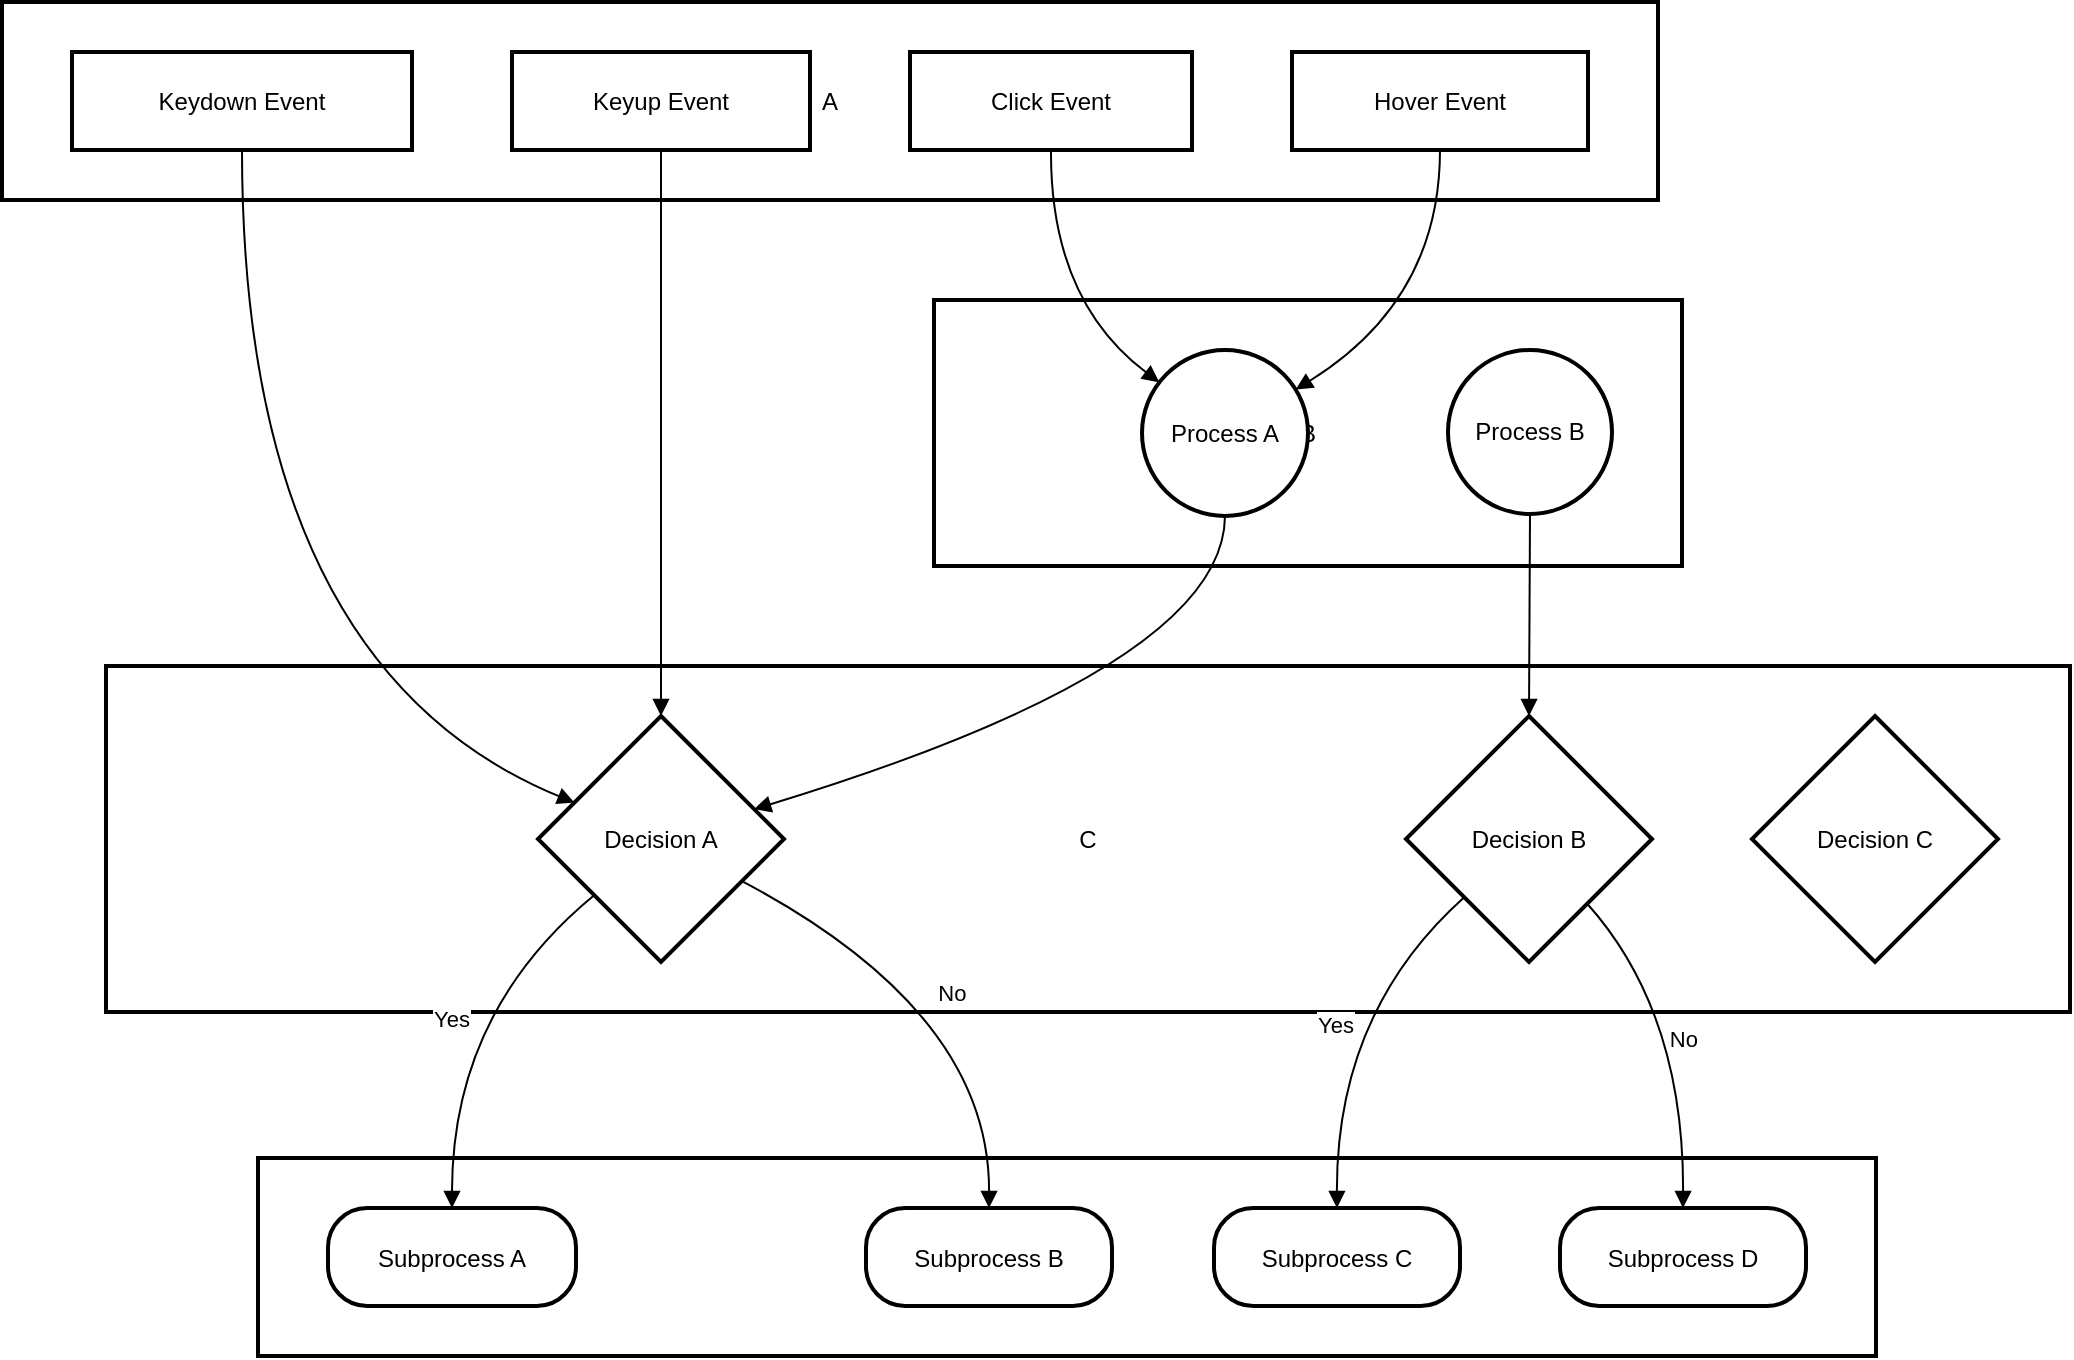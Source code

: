 <mxfile version="24.8.4">
  <diagram name="Page-1" id="VrWitKGFvzbkIhBqo7Fc">
    <mxGraphModel>
      <root>
        <mxCell id="0" />
        <mxCell id="1" parent="0" />
        <mxCell id="2" value="D" style="whiteSpace=wrap;strokeWidth=2;" vertex="1" parent="1">
          <mxGeometry x="136" y="586" width="809" height="99" as="geometry" />
        </mxCell>
        <mxCell id="3" value="C" style="whiteSpace=wrap;strokeWidth=2;" vertex="1" parent="1">
          <mxGeometry x="60" y="340" width="982" height="173" as="geometry" />
        </mxCell>
        <mxCell id="4" value="B" style="whiteSpace=wrap;strokeWidth=2;" vertex="1" parent="1">
          <mxGeometry x="474" y="157" width="374" height="133" as="geometry" />
        </mxCell>
        <mxCell id="5" value="A" style="whiteSpace=wrap;strokeWidth=2;" vertex="1" parent="1">
          <mxGeometry x="8" y="8" width="828" height="99" as="geometry" />
        </mxCell>
        <mxCell id="6" value="Click Event" style="whiteSpace=wrap;strokeWidth=2;" vertex="1" parent="1">
          <mxGeometry x="462" y="33" width="141" height="49" as="geometry" />
        </mxCell>
        <mxCell id="7" value="Hover Event" style="whiteSpace=wrap;strokeWidth=2;" vertex="1" parent="1">
          <mxGeometry x="653" y="33" width="148" height="49" as="geometry" />
        </mxCell>
        <mxCell id="8" value="Keydown Event" style="whiteSpace=wrap;strokeWidth=2;" vertex="1" parent="1">
          <mxGeometry x="43" y="33" width="170" height="49" as="geometry" />
        </mxCell>
        <mxCell id="9" value="Keyup Event" style="whiteSpace=wrap;strokeWidth=2;" vertex="1" parent="1">
          <mxGeometry x="263" y="33" width="149" height="49" as="geometry" />
        </mxCell>
        <mxCell id="10" value="Process A" style="ellipse;aspect=fixed;strokeWidth=2;whiteSpace=wrap;" vertex="1" parent="1">
          <mxGeometry x="578" y="182" width="83" height="83" as="geometry" />
        </mxCell>
        <mxCell id="11" value="Process B" style="ellipse;aspect=fixed;strokeWidth=2;whiteSpace=wrap;" vertex="1" parent="1">
          <mxGeometry x="731" y="182" width="82" height="82" as="geometry" />
        </mxCell>
        <mxCell id="12" value="Decision A" style="rhombus;strokeWidth=2;whiteSpace=wrap;" vertex="1" parent="1">
          <mxGeometry x="276" y="365" width="123" height="123" as="geometry" />
        </mxCell>
        <mxCell id="13" value="Decision B" style="rhombus;strokeWidth=2;whiteSpace=wrap;" vertex="1" parent="1">
          <mxGeometry x="710" y="365" width="123" height="123" as="geometry" />
        </mxCell>
        <mxCell id="14" value="Decision C" style="rhombus;strokeWidth=2;whiteSpace=wrap;" vertex="1" parent="1">
          <mxGeometry x="883" y="365" width="123" height="123" as="geometry" />
        </mxCell>
        <mxCell id="15" value="Subprocess A" style="rounded=1;arcSize=40;strokeWidth=2" vertex="1" parent="1">
          <mxGeometry x="171" y="611" width="124" height="49" as="geometry" />
        </mxCell>
        <mxCell id="16" value="Subprocess B" style="rounded=1;arcSize=40;strokeWidth=2" vertex="1" parent="1">
          <mxGeometry x="440" y="611" width="123" height="49" as="geometry" />
        </mxCell>
        <mxCell id="17" value="Subprocess C" style="rounded=1;arcSize=40;strokeWidth=2" vertex="1" parent="1">
          <mxGeometry x="614" y="611" width="123" height="49" as="geometry" />
        </mxCell>
        <mxCell id="18" value="Subprocess D" style="rounded=1;arcSize=40;strokeWidth=2" vertex="1" parent="1">
          <mxGeometry x="787" y="611" width="123" height="49" as="geometry" />
        </mxCell>
        <mxCell id="19" value="" style="curved=1;startArrow=none;endArrow=block;exitX=0.5;exitY=0.99;entryX=0;entryY=0.11;" edge="1" parent="1" source="6" target="10">
          <mxGeometry relative="1" as="geometry">
            <Array as="points">
              <mxPoint x="532" y="157" />
            </Array>
          </mxGeometry>
        </mxCell>
        <mxCell id="20" value="" style="curved=1;startArrow=none;endArrow=block;exitX=0.5;exitY=0.99;entryX=1;entryY=0.19;" edge="1" parent="1" source="7" target="10">
          <mxGeometry relative="1" as="geometry">
            <Array as="points">
              <mxPoint x="727" y="157" />
            </Array>
          </mxGeometry>
        </mxCell>
        <mxCell id="21" value="" style="curved=1;startArrow=none;endArrow=block;exitX=0.5;exitY=0.99;entryX=0;entryY=0.29;" edge="1" parent="1" source="8" target="12">
          <mxGeometry relative="1" as="geometry">
            <Array as="points">
              <mxPoint x="128" y="340" />
            </Array>
          </mxGeometry>
        </mxCell>
        <mxCell id="22" value="" style="curved=1;startArrow=none;endArrow=block;exitX=0.5;exitY=0.99;entryX=0.5;entryY=0;" edge="1" parent="1" source="9" target="12">
          <mxGeometry relative="1" as="geometry">
            <Array as="points" />
          </mxGeometry>
        </mxCell>
        <mxCell id="23" value="" style="curved=1;startArrow=none;endArrow=block;exitX=0.5;exitY=0.99;entryX=1;entryY=0.34;" edge="1" parent="1" source="10" target="12">
          <mxGeometry relative="1" as="geometry">
            <Array as="points">
              <mxPoint x="619" y="340" />
            </Array>
          </mxGeometry>
        </mxCell>
        <mxCell id="24" value="" style="curved=1;startArrow=none;endArrow=block;exitX=0.5;exitY=1;entryX=0.5;entryY=0;" edge="1" parent="1" source="11" target="13">
          <mxGeometry relative="1" as="geometry">
            <Array as="points" />
          </mxGeometry>
        </mxCell>
        <mxCell id="25" value="Yes" style="curved=1;startArrow=none;endArrow=block;exitX=0;exitY=0.92;entryX=0.5;entryY=-0.01;" edge="1" parent="1" source="12" target="15">
          <mxGeometry relative="1" as="geometry">
            <Array as="points">
              <mxPoint x="233" y="513" />
            </Array>
          </mxGeometry>
        </mxCell>
        <mxCell id="26" value="No" style="curved=1;startArrow=none;endArrow=block;exitX=1;exitY=0.76;entryX=0.5;entryY=-0.01;" edge="1" parent="1" source="12" target="16">
          <mxGeometry relative="1" as="geometry">
            <Array as="points">
              <mxPoint x="502" y="513" />
            </Array>
          </mxGeometry>
        </mxCell>
        <mxCell id="27" value="Yes" style="curved=1;startArrow=none;endArrow=block;exitX=0;exitY=0.95;entryX=0.5;entryY=-0.01;" edge="1" parent="1" source="13" target="17">
          <mxGeometry relative="1" as="geometry">
            <Array as="points">
              <mxPoint x="675" y="513" />
            </Array>
          </mxGeometry>
        </mxCell>
        <mxCell id="28" value="No" style="curved=1;startArrow=none;endArrow=block;exitX=0.95;exitY=1;entryX=0.5;entryY=-0.01;" edge="1" parent="1" source="13" target="18">
          <mxGeometry relative="1" as="geometry">
            <Array as="points">
              <mxPoint x="849" y="513" />
            </Array>
          </mxGeometry>
        </mxCell>
      </root>
    </mxGraphModel>
  </diagram>
</mxfile>
